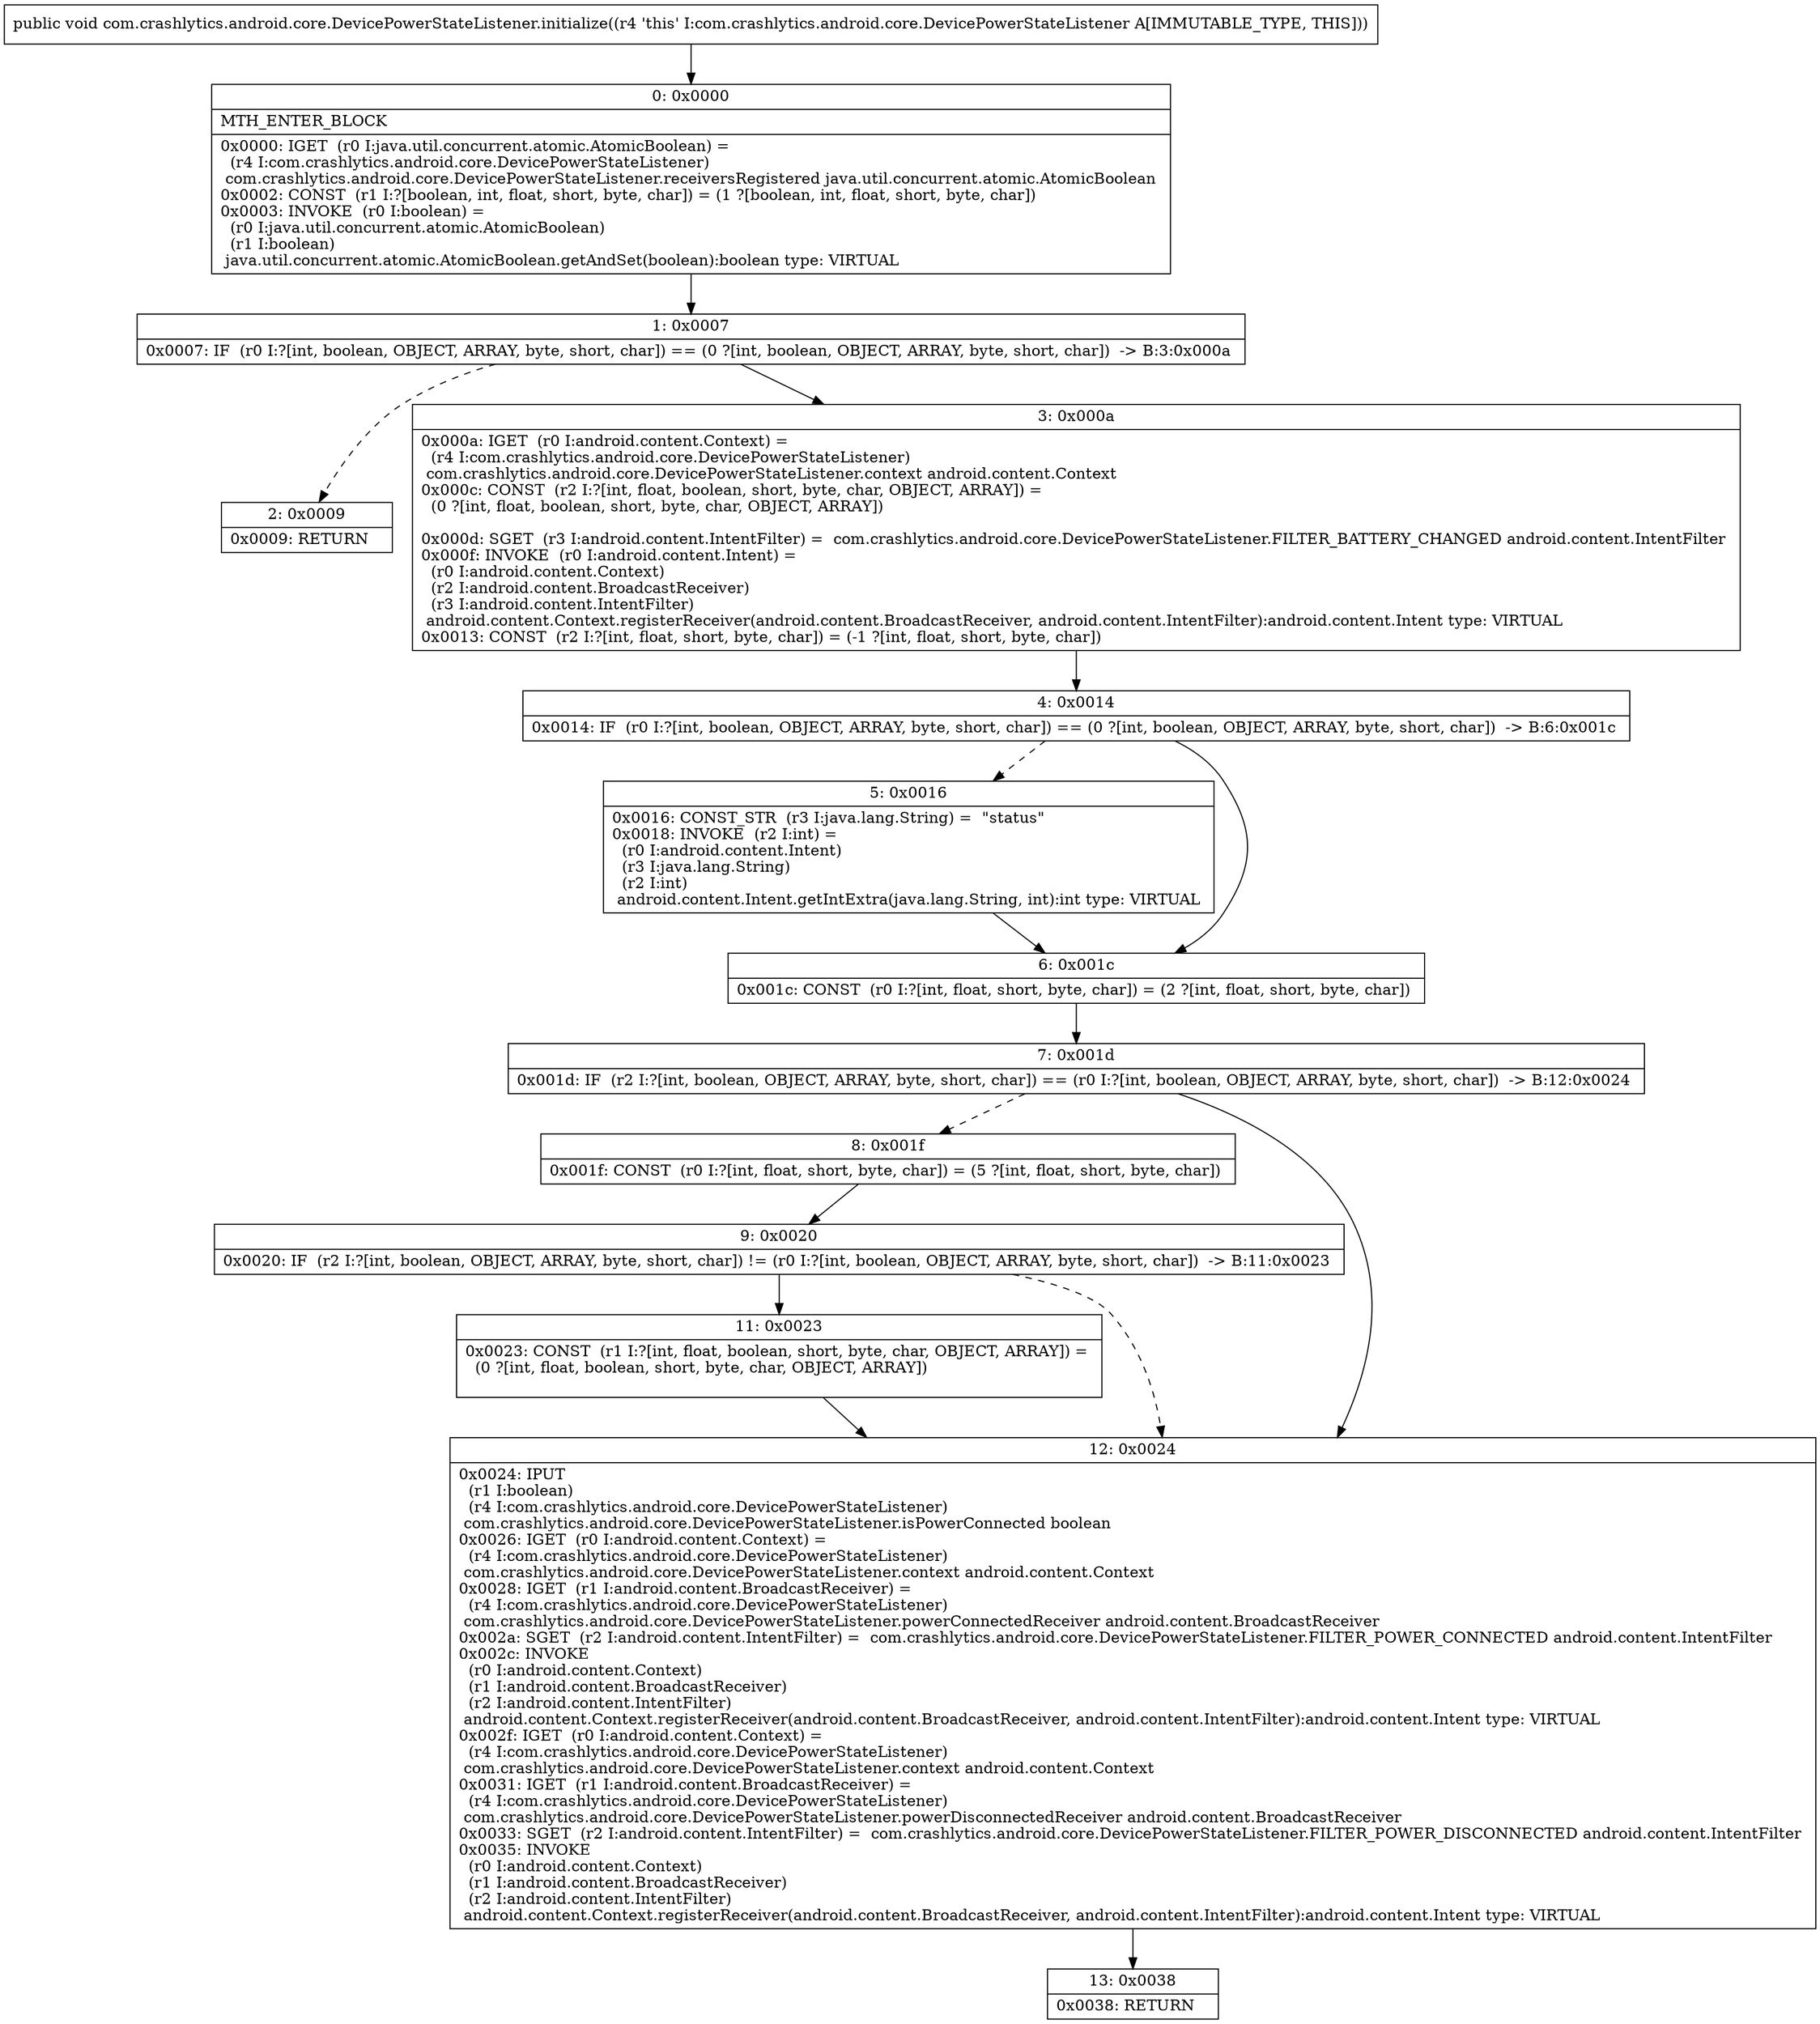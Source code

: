 digraph "CFG forcom.crashlytics.android.core.DevicePowerStateListener.initialize()V" {
Node_0 [shape=record,label="{0\:\ 0x0000|MTH_ENTER_BLOCK\l|0x0000: IGET  (r0 I:java.util.concurrent.atomic.AtomicBoolean) = \l  (r4 I:com.crashlytics.android.core.DevicePowerStateListener)\l com.crashlytics.android.core.DevicePowerStateListener.receiversRegistered java.util.concurrent.atomic.AtomicBoolean \l0x0002: CONST  (r1 I:?[boolean, int, float, short, byte, char]) = (1 ?[boolean, int, float, short, byte, char]) \l0x0003: INVOKE  (r0 I:boolean) = \l  (r0 I:java.util.concurrent.atomic.AtomicBoolean)\l  (r1 I:boolean)\l java.util.concurrent.atomic.AtomicBoolean.getAndSet(boolean):boolean type: VIRTUAL \l}"];
Node_1 [shape=record,label="{1\:\ 0x0007|0x0007: IF  (r0 I:?[int, boolean, OBJECT, ARRAY, byte, short, char]) == (0 ?[int, boolean, OBJECT, ARRAY, byte, short, char])  \-\> B:3:0x000a \l}"];
Node_2 [shape=record,label="{2\:\ 0x0009|0x0009: RETURN   \l}"];
Node_3 [shape=record,label="{3\:\ 0x000a|0x000a: IGET  (r0 I:android.content.Context) = \l  (r4 I:com.crashlytics.android.core.DevicePowerStateListener)\l com.crashlytics.android.core.DevicePowerStateListener.context android.content.Context \l0x000c: CONST  (r2 I:?[int, float, boolean, short, byte, char, OBJECT, ARRAY]) = \l  (0 ?[int, float, boolean, short, byte, char, OBJECT, ARRAY])\l \l0x000d: SGET  (r3 I:android.content.IntentFilter) =  com.crashlytics.android.core.DevicePowerStateListener.FILTER_BATTERY_CHANGED android.content.IntentFilter \l0x000f: INVOKE  (r0 I:android.content.Intent) = \l  (r0 I:android.content.Context)\l  (r2 I:android.content.BroadcastReceiver)\l  (r3 I:android.content.IntentFilter)\l android.content.Context.registerReceiver(android.content.BroadcastReceiver, android.content.IntentFilter):android.content.Intent type: VIRTUAL \l0x0013: CONST  (r2 I:?[int, float, short, byte, char]) = (\-1 ?[int, float, short, byte, char]) \l}"];
Node_4 [shape=record,label="{4\:\ 0x0014|0x0014: IF  (r0 I:?[int, boolean, OBJECT, ARRAY, byte, short, char]) == (0 ?[int, boolean, OBJECT, ARRAY, byte, short, char])  \-\> B:6:0x001c \l}"];
Node_5 [shape=record,label="{5\:\ 0x0016|0x0016: CONST_STR  (r3 I:java.lang.String) =  \"status\" \l0x0018: INVOKE  (r2 I:int) = \l  (r0 I:android.content.Intent)\l  (r3 I:java.lang.String)\l  (r2 I:int)\l android.content.Intent.getIntExtra(java.lang.String, int):int type: VIRTUAL \l}"];
Node_6 [shape=record,label="{6\:\ 0x001c|0x001c: CONST  (r0 I:?[int, float, short, byte, char]) = (2 ?[int, float, short, byte, char]) \l}"];
Node_7 [shape=record,label="{7\:\ 0x001d|0x001d: IF  (r2 I:?[int, boolean, OBJECT, ARRAY, byte, short, char]) == (r0 I:?[int, boolean, OBJECT, ARRAY, byte, short, char])  \-\> B:12:0x0024 \l}"];
Node_8 [shape=record,label="{8\:\ 0x001f|0x001f: CONST  (r0 I:?[int, float, short, byte, char]) = (5 ?[int, float, short, byte, char]) \l}"];
Node_9 [shape=record,label="{9\:\ 0x0020|0x0020: IF  (r2 I:?[int, boolean, OBJECT, ARRAY, byte, short, char]) != (r0 I:?[int, boolean, OBJECT, ARRAY, byte, short, char])  \-\> B:11:0x0023 \l}"];
Node_11 [shape=record,label="{11\:\ 0x0023|0x0023: CONST  (r1 I:?[int, float, boolean, short, byte, char, OBJECT, ARRAY]) = \l  (0 ?[int, float, boolean, short, byte, char, OBJECT, ARRAY])\l \l}"];
Node_12 [shape=record,label="{12\:\ 0x0024|0x0024: IPUT  \l  (r1 I:boolean)\l  (r4 I:com.crashlytics.android.core.DevicePowerStateListener)\l com.crashlytics.android.core.DevicePowerStateListener.isPowerConnected boolean \l0x0026: IGET  (r0 I:android.content.Context) = \l  (r4 I:com.crashlytics.android.core.DevicePowerStateListener)\l com.crashlytics.android.core.DevicePowerStateListener.context android.content.Context \l0x0028: IGET  (r1 I:android.content.BroadcastReceiver) = \l  (r4 I:com.crashlytics.android.core.DevicePowerStateListener)\l com.crashlytics.android.core.DevicePowerStateListener.powerConnectedReceiver android.content.BroadcastReceiver \l0x002a: SGET  (r2 I:android.content.IntentFilter) =  com.crashlytics.android.core.DevicePowerStateListener.FILTER_POWER_CONNECTED android.content.IntentFilter \l0x002c: INVOKE  \l  (r0 I:android.content.Context)\l  (r1 I:android.content.BroadcastReceiver)\l  (r2 I:android.content.IntentFilter)\l android.content.Context.registerReceiver(android.content.BroadcastReceiver, android.content.IntentFilter):android.content.Intent type: VIRTUAL \l0x002f: IGET  (r0 I:android.content.Context) = \l  (r4 I:com.crashlytics.android.core.DevicePowerStateListener)\l com.crashlytics.android.core.DevicePowerStateListener.context android.content.Context \l0x0031: IGET  (r1 I:android.content.BroadcastReceiver) = \l  (r4 I:com.crashlytics.android.core.DevicePowerStateListener)\l com.crashlytics.android.core.DevicePowerStateListener.powerDisconnectedReceiver android.content.BroadcastReceiver \l0x0033: SGET  (r2 I:android.content.IntentFilter) =  com.crashlytics.android.core.DevicePowerStateListener.FILTER_POWER_DISCONNECTED android.content.IntentFilter \l0x0035: INVOKE  \l  (r0 I:android.content.Context)\l  (r1 I:android.content.BroadcastReceiver)\l  (r2 I:android.content.IntentFilter)\l android.content.Context.registerReceiver(android.content.BroadcastReceiver, android.content.IntentFilter):android.content.Intent type: VIRTUAL \l}"];
Node_13 [shape=record,label="{13\:\ 0x0038|0x0038: RETURN   \l}"];
MethodNode[shape=record,label="{public void com.crashlytics.android.core.DevicePowerStateListener.initialize((r4 'this' I:com.crashlytics.android.core.DevicePowerStateListener A[IMMUTABLE_TYPE, THIS])) }"];
MethodNode -> Node_0;
Node_0 -> Node_1;
Node_1 -> Node_2[style=dashed];
Node_1 -> Node_3;
Node_3 -> Node_4;
Node_4 -> Node_5[style=dashed];
Node_4 -> Node_6;
Node_5 -> Node_6;
Node_6 -> Node_7;
Node_7 -> Node_8[style=dashed];
Node_7 -> Node_12;
Node_8 -> Node_9;
Node_9 -> Node_11;
Node_9 -> Node_12[style=dashed];
Node_11 -> Node_12;
Node_12 -> Node_13;
}

